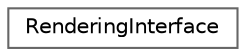 digraph "Graphical Class Hierarchy"
{
 // LATEX_PDF_SIZE
  bgcolor="transparent";
  edge [fontname=Helvetica,fontsize=10,labelfontname=Helvetica,labelfontsize=10];
  node [fontname=Helvetica,fontsize=10,shape=box,height=0.2,width=0.4];
  rankdir="LR";
  Node0 [label="RenderingInterface",height=0.2,width=0.4,color="grey40", fillcolor="white", style="filled",URL="$class_rendering_interface.html",tooltip=" "];
}
